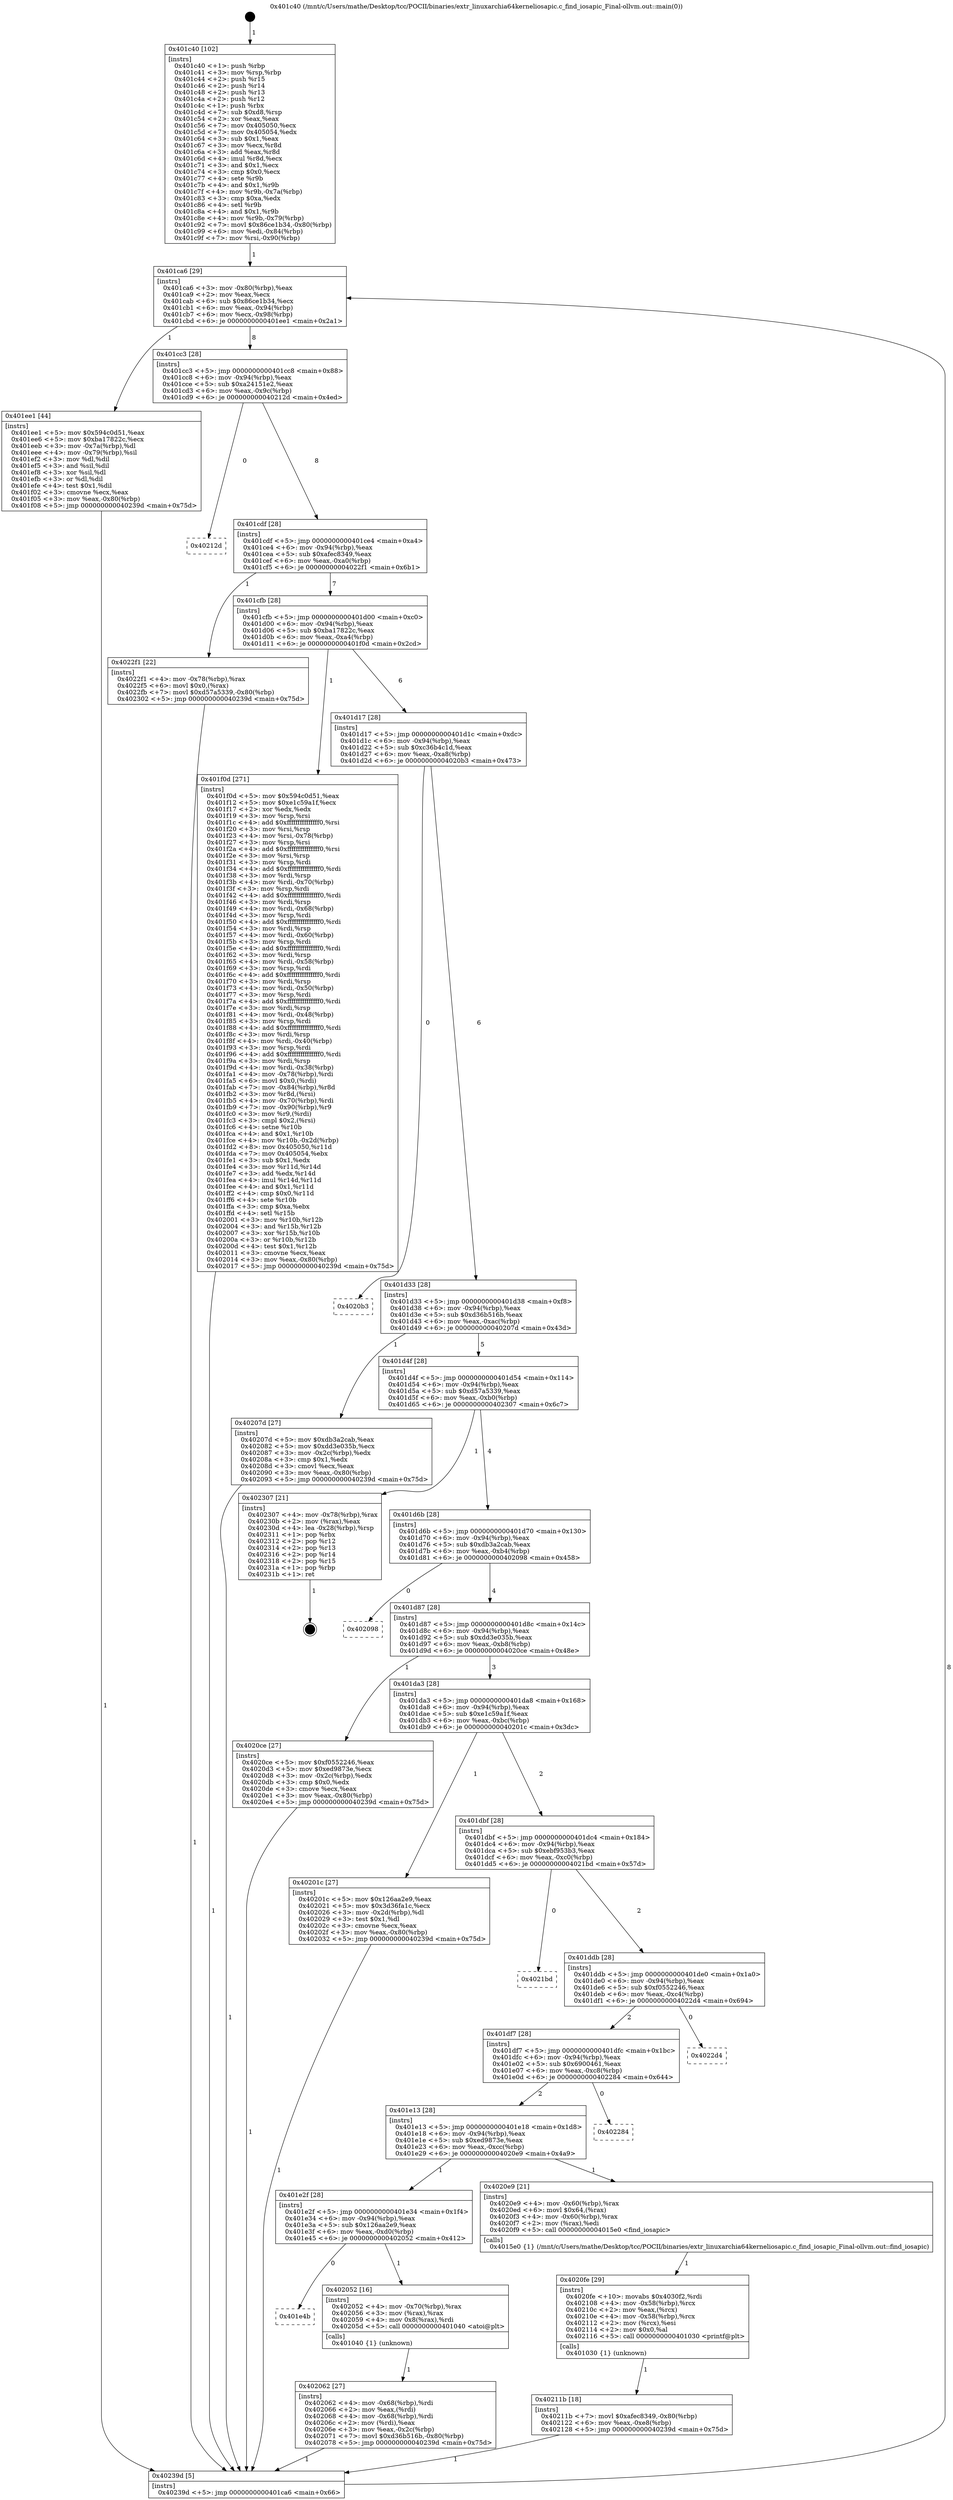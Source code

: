 digraph "0x401c40" {
  label = "0x401c40 (/mnt/c/Users/mathe/Desktop/tcc/POCII/binaries/extr_linuxarchia64kerneliosapic.c_find_iosapic_Final-ollvm.out::main(0))"
  labelloc = "t"
  node[shape=record]

  Entry [label="",width=0.3,height=0.3,shape=circle,fillcolor=black,style=filled]
  "0x401ca6" [label="{
     0x401ca6 [29]\l
     | [instrs]\l
     &nbsp;&nbsp;0x401ca6 \<+3\>: mov -0x80(%rbp),%eax\l
     &nbsp;&nbsp;0x401ca9 \<+2\>: mov %eax,%ecx\l
     &nbsp;&nbsp;0x401cab \<+6\>: sub $0x86ce1b34,%ecx\l
     &nbsp;&nbsp;0x401cb1 \<+6\>: mov %eax,-0x94(%rbp)\l
     &nbsp;&nbsp;0x401cb7 \<+6\>: mov %ecx,-0x98(%rbp)\l
     &nbsp;&nbsp;0x401cbd \<+6\>: je 0000000000401ee1 \<main+0x2a1\>\l
  }"]
  "0x401ee1" [label="{
     0x401ee1 [44]\l
     | [instrs]\l
     &nbsp;&nbsp;0x401ee1 \<+5\>: mov $0x594c0d51,%eax\l
     &nbsp;&nbsp;0x401ee6 \<+5\>: mov $0xba17822c,%ecx\l
     &nbsp;&nbsp;0x401eeb \<+3\>: mov -0x7a(%rbp),%dl\l
     &nbsp;&nbsp;0x401eee \<+4\>: mov -0x79(%rbp),%sil\l
     &nbsp;&nbsp;0x401ef2 \<+3\>: mov %dl,%dil\l
     &nbsp;&nbsp;0x401ef5 \<+3\>: and %sil,%dil\l
     &nbsp;&nbsp;0x401ef8 \<+3\>: xor %sil,%dl\l
     &nbsp;&nbsp;0x401efb \<+3\>: or %dl,%dil\l
     &nbsp;&nbsp;0x401efe \<+4\>: test $0x1,%dil\l
     &nbsp;&nbsp;0x401f02 \<+3\>: cmovne %ecx,%eax\l
     &nbsp;&nbsp;0x401f05 \<+3\>: mov %eax,-0x80(%rbp)\l
     &nbsp;&nbsp;0x401f08 \<+5\>: jmp 000000000040239d \<main+0x75d\>\l
  }"]
  "0x401cc3" [label="{
     0x401cc3 [28]\l
     | [instrs]\l
     &nbsp;&nbsp;0x401cc3 \<+5\>: jmp 0000000000401cc8 \<main+0x88\>\l
     &nbsp;&nbsp;0x401cc8 \<+6\>: mov -0x94(%rbp),%eax\l
     &nbsp;&nbsp;0x401cce \<+5\>: sub $0xa24151e2,%eax\l
     &nbsp;&nbsp;0x401cd3 \<+6\>: mov %eax,-0x9c(%rbp)\l
     &nbsp;&nbsp;0x401cd9 \<+6\>: je 000000000040212d \<main+0x4ed\>\l
  }"]
  "0x40239d" [label="{
     0x40239d [5]\l
     | [instrs]\l
     &nbsp;&nbsp;0x40239d \<+5\>: jmp 0000000000401ca6 \<main+0x66\>\l
  }"]
  "0x401c40" [label="{
     0x401c40 [102]\l
     | [instrs]\l
     &nbsp;&nbsp;0x401c40 \<+1\>: push %rbp\l
     &nbsp;&nbsp;0x401c41 \<+3\>: mov %rsp,%rbp\l
     &nbsp;&nbsp;0x401c44 \<+2\>: push %r15\l
     &nbsp;&nbsp;0x401c46 \<+2\>: push %r14\l
     &nbsp;&nbsp;0x401c48 \<+2\>: push %r13\l
     &nbsp;&nbsp;0x401c4a \<+2\>: push %r12\l
     &nbsp;&nbsp;0x401c4c \<+1\>: push %rbx\l
     &nbsp;&nbsp;0x401c4d \<+7\>: sub $0xd8,%rsp\l
     &nbsp;&nbsp;0x401c54 \<+2\>: xor %eax,%eax\l
     &nbsp;&nbsp;0x401c56 \<+7\>: mov 0x405050,%ecx\l
     &nbsp;&nbsp;0x401c5d \<+7\>: mov 0x405054,%edx\l
     &nbsp;&nbsp;0x401c64 \<+3\>: sub $0x1,%eax\l
     &nbsp;&nbsp;0x401c67 \<+3\>: mov %ecx,%r8d\l
     &nbsp;&nbsp;0x401c6a \<+3\>: add %eax,%r8d\l
     &nbsp;&nbsp;0x401c6d \<+4\>: imul %r8d,%ecx\l
     &nbsp;&nbsp;0x401c71 \<+3\>: and $0x1,%ecx\l
     &nbsp;&nbsp;0x401c74 \<+3\>: cmp $0x0,%ecx\l
     &nbsp;&nbsp;0x401c77 \<+4\>: sete %r9b\l
     &nbsp;&nbsp;0x401c7b \<+4\>: and $0x1,%r9b\l
     &nbsp;&nbsp;0x401c7f \<+4\>: mov %r9b,-0x7a(%rbp)\l
     &nbsp;&nbsp;0x401c83 \<+3\>: cmp $0xa,%edx\l
     &nbsp;&nbsp;0x401c86 \<+4\>: setl %r9b\l
     &nbsp;&nbsp;0x401c8a \<+4\>: and $0x1,%r9b\l
     &nbsp;&nbsp;0x401c8e \<+4\>: mov %r9b,-0x79(%rbp)\l
     &nbsp;&nbsp;0x401c92 \<+7\>: movl $0x86ce1b34,-0x80(%rbp)\l
     &nbsp;&nbsp;0x401c99 \<+6\>: mov %edi,-0x84(%rbp)\l
     &nbsp;&nbsp;0x401c9f \<+7\>: mov %rsi,-0x90(%rbp)\l
  }"]
  Exit [label="",width=0.3,height=0.3,shape=circle,fillcolor=black,style=filled,peripheries=2]
  "0x40212d" [label="{
     0x40212d\l
  }", style=dashed]
  "0x401cdf" [label="{
     0x401cdf [28]\l
     | [instrs]\l
     &nbsp;&nbsp;0x401cdf \<+5\>: jmp 0000000000401ce4 \<main+0xa4\>\l
     &nbsp;&nbsp;0x401ce4 \<+6\>: mov -0x94(%rbp),%eax\l
     &nbsp;&nbsp;0x401cea \<+5\>: sub $0xafec8349,%eax\l
     &nbsp;&nbsp;0x401cef \<+6\>: mov %eax,-0xa0(%rbp)\l
     &nbsp;&nbsp;0x401cf5 \<+6\>: je 00000000004022f1 \<main+0x6b1\>\l
  }"]
  "0x40211b" [label="{
     0x40211b [18]\l
     | [instrs]\l
     &nbsp;&nbsp;0x40211b \<+7\>: movl $0xafec8349,-0x80(%rbp)\l
     &nbsp;&nbsp;0x402122 \<+6\>: mov %eax,-0xe8(%rbp)\l
     &nbsp;&nbsp;0x402128 \<+5\>: jmp 000000000040239d \<main+0x75d\>\l
  }"]
  "0x4022f1" [label="{
     0x4022f1 [22]\l
     | [instrs]\l
     &nbsp;&nbsp;0x4022f1 \<+4\>: mov -0x78(%rbp),%rax\l
     &nbsp;&nbsp;0x4022f5 \<+6\>: movl $0x0,(%rax)\l
     &nbsp;&nbsp;0x4022fb \<+7\>: movl $0xd57a5339,-0x80(%rbp)\l
     &nbsp;&nbsp;0x402302 \<+5\>: jmp 000000000040239d \<main+0x75d\>\l
  }"]
  "0x401cfb" [label="{
     0x401cfb [28]\l
     | [instrs]\l
     &nbsp;&nbsp;0x401cfb \<+5\>: jmp 0000000000401d00 \<main+0xc0\>\l
     &nbsp;&nbsp;0x401d00 \<+6\>: mov -0x94(%rbp),%eax\l
     &nbsp;&nbsp;0x401d06 \<+5\>: sub $0xba17822c,%eax\l
     &nbsp;&nbsp;0x401d0b \<+6\>: mov %eax,-0xa4(%rbp)\l
     &nbsp;&nbsp;0x401d11 \<+6\>: je 0000000000401f0d \<main+0x2cd\>\l
  }"]
  "0x4020fe" [label="{
     0x4020fe [29]\l
     | [instrs]\l
     &nbsp;&nbsp;0x4020fe \<+10\>: movabs $0x4030f2,%rdi\l
     &nbsp;&nbsp;0x402108 \<+4\>: mov -0x58(%rbp),%rcx\l
     &nbsp;&nbsp;0x40210c \<+2\>: mov %eax,(%rcx)\l
     &nbsp;&nbsp;0x40210e \<+4\>: mov -0x58(%rbp),%rcx\l
     &nbsp;&nbsp;0x402112 \<+2\>: mov (%rcx),%esi\l
     &nbsp;&nbsp;0x402114 \<+2\>: mov $0x0,%al\l
     &nbsp;&nbsp;0x402116 \<+5\>: call 0000000000401030 \<printf@plt\>\l
     | [calls]\l
     &nbsp;&nbsp;0x401030 \{1\} (unknown)\l
  }"]
  "0x401f0d" [label="{
     0x401f0d [271]\l
     | [instrs]\l
     &nbsp;&nbsp;0x401f0d \<+5\>: mov $0x594c0d51,%eax\l
     &nbsp;&nbsp;0x401f12 \<+5\>: mov $0xe1c59a1f,%ecx\l
     &nbsp;&nbsp;0x401f17 \<+2\>: xor %edx,%edx\l
     &nbsp;&nbsp;0x401f19 \<+3\>: mov %rsp,%rsi\l
     &nbsp;&nbsp;0x401f1c \<+4\>: add $0xfffffffffffffff0,%rsi\l
     &nbsp;&nbsp;0x401f20 \<+3\>: mov %rsi,%rsp\l
     &nbsp;&nbsp;0x401f23 \<+4\>: mov %rsi,-0x78(%rbp)\l
     &nbsp;&nbsp;0x401f27 \<+3\>: mov %rsp,%rsi\l
     &nbsp;&nbsp;0x401f2a \<+4\>: add $0xfffffffffffffff0,%rsi\l
     &nbsp;&nbsp;0x401f2e \<+3\>: mov %rsi,%rsp\l
     &nbsp;&nbsp;0x401f31 \<+3\>: mov %rsp,%rdi\l
     &nbsp;&nbsp;0x401f34 \<+4\>: add $0xfffffffffffffff0,%rdi\l
     &nbsp;&nbsp;0x401f38 \<+3\>: mov %rdi,%rsp\l
     &nbsp;&nbsp;0x401f3b \<+4\>: mov %rdi,-0x70(%rbp)\l
     &nbsp;&nbsp;0x401f3f \<+3\>: mov %rsp,%rdi\l
     &nbsp;&nbsp;0x401f42 \<+4\>: add $0xfffffffffffffff0,%rdi\l
     &nbsp;&nbsp;0x401f46 \<+3\>: mov %rdi,%rsp\l
     &nbsp;&nbsp;0x401f49 \<+4\>: mov %rdi,-0x68(%rbp)\l
     &nbsp;&nbsp;0x401f4d \<+3\>: mov %rsp,%rdi\l
     &nbsp;&nbsp;0x401f50 \<+4\>: add $0xfffffffffffffff0,%rdi\l
     &nbsp;&nbsp;0x401f54 \<+3\>: mov %rdi,%rsp\l
     &nbsp;&nbsp;0x401f57 \<+4\>: mov %rdi,-0x60(%rbp)\l
     &nbsp;&nbsp;0x401f5b \<+3\>: mov %rsp,%rdi\l
     &nbsp;&nbsp;0x401f5e \<+4\>: add $0xfffffffffffffff0,%rdi\l
     &nbsp;&nbsp;0x401f62 \<+3\>: mov %rdi,%rsp\l
     &nbsp;&nbsp;0x401f65 \<+4\>: mov %rdi,-0x58(%rbp)\l
     &nbsp;&nbsp;0x401f69 \<+3\>: mov %rsp,%rdi\l
     &nbsp;&nbsp;0x401f6c \<+4\>: add $0xfffffffffffffff0,%rdi\l
     &nbsp;&nbsp;0x401f70 \<+3\>: mov %rdi,%rsp\l
     &nbsp;&nbsp;0x401f73 \<+4\>: mov %rdi,-0x50(%rbp)\l
     &nbsp;&nbsp;0x401f77 \<+3\>: mov %rsp,%rdi\l
     &nbsp;&nbsp;0x401f7a \<+4\>: add $0xfffffffffffffff0,%rdi\l
     &nbsp;&nbsp;0x401f7e \<+3\>: mov %rdi,%rsp\l
     &nbsp;&nbsp;0x401f81 \<+4\>: mov %rdi,-0x48(%rbp)\l
     &nbsp;&nbsp;0x401f85 \<+3\>: mov %rsp,%rdi\l
     &nbsp;&nbsp;0x401f88 \<+4\>: add $0xfffffffffffffff0,%rdi\l
     &nbsp;&nbsp;0x401f8c \<+3\>: mov %rdi,%rsp\l
     &nbsp;&nbsp;0x401f8f \<+4\>: mov %rdi,-0x40(%rbp)\l
     &nbsp;&nbsp;0x401f93 \<+3\>: mov %rsp,%rdi\l
     &nbsp;&nbsp;0x401f96 \<+4\>: add $0xfffffffffffffff0,%rdi\l
     &nbsp;&nbsp;0x401f9a \<+3\>: mov %rdi,%rsp\l
     &nbsp;&nbsp;0x401f9d \<+4\>: mov %rdi,-0x38(%rbp)\l
     &nbsp;&nbsp;0x401fa1 \<+4\>: mov -0x78(%rbp),%rdi\l
     &nbsp;&nbsp;0x401fa5 \<+6\>: movl $0x0,(%rdi)\l
     &nbsp;&nbsp;0x401fab \<+7\>: mov -0x84(%rbp),%r8d\l
     &nbsp;&nbsp;0x401fb2 \<+3\>: mov %r8d,(%rsi)\l
     &nbsp;&nbsp;0x401fb5 \<+4\>: mov -0x70(%rbp),%rdi\l
     &nbsp;&nbsp;0x401fb9 \<+7\>: mov -0x90(%rbp),%r9\l
     &nbsp;&nbsp;0x401fc0 \<+3\>: mov %r9,(%rdi)\l
     &nbsp;&nbsp;0x401fc3 \<+3\>: cmpl $0x2,(%rsi)\l
     &nbsp;&nbsp;0x401fc6 \<+4\>: setne %r10b\l
     &nbsp;&nbsp;0x401fca \<+4\>: and $0x1,%r10b\l
     &nbsp;&nbsp;0x401fce \<+4\>: mov %r10b,-0x2d(%rbp)\l
     &nbsp;&nbsp;0x401fd2 \<+8\>: mov 0x405050,%r11d\l
     &nbsp;&nbsp;0x401fda \<+7\>: mov 0x405054,%ebx\l
     &nbsp;&nbsp;0x401fe1 \<+3\>: sub $0x1,%edx\l
     &nbsp;&nbsp;0x401fe4 \<+3\>: mov %r11d,%r14d\l
     &nbsp;&nbsp;0x401fe7 \<+3\>: add %edx,%r14d\l
     &nbsp;&nbsp;0x401fea \<+4\>: imul %r14d,%r11d\l
     &nbsp;&nbsp;0x401fee \<+4\>: and $0x1,%r11d\l
     &nbsp;&nbsp;0x401ff2 \<+4\>: cmp $0x0,%r11d\l
     &nbsp;&nbsp;0x401ff6 \<+4\>: sete %r10b\l
     &nbsp;&nbsp;0x401ffa \<+3\>: cmp $0xa,%ebx\l
     &nbsp;&nbsp;0x401ffd \<+4\>: setl %r15b\l
     &nbsp;&nbsp;0x402001 \<+3\>: mov %r10b,%r12b\l
     &nbsp;&nbsp;0x402004 \<+3\>: and %r15b,%r12b\l
     &nbsp;&nbsp;0x402007 \<+3\>: xor %r15b,%r10b\l
     &nbsp;&nbsp;0x40200a \<+3\>: or %r10b,%r12b\l
     &nbsp;&nbsp;0x40200d \<+4\>: test $0x1,%r12b\l
     &nbsp;&nbsp;0x402011 \<+3\>: cmovne %ecx,%eax\l
     &nbsp;&nbsp;0x402014 \<+3\>: mov %eax,-0x80(%rbp)\l
     &nbsp;&nbsp;0x402017 \<+5\>: jmp 000000000040239d \<main+0x75d\>\l
  }"]
  "0x401d17" [label="{
     0x401d17 [28]\l
     | [instrs]\l
     &nbsp;&nbsp;0x401d17 \<+5\>: jmp 0000000000401d1c \<main+0xdc\>\l
     &nbsp;&nbsp;0x401d1c \<+6\>: mov -0x94(%rbp),%eax\l
     &nbsp;&nbsp;0x401d22 \<+5\>: sub $0xc36b4c1d,%eax\l
     &nbsp;&nbsp;0x401d27 \<+6\>: mov %eax,-0xa8(%rbp)\l
     &nbsp;&nbsp;0x401d2d \<+6\>: je 00000000004020b3 \<main+0x473\>\l
  }"]
  "0x402062" [label="{
     0x402062 [27]\l
     | [instrs]\l
     &nbsp;&nbsp;0x402062 \<+4\>: mov -0x68(%rbp),%rdi\l
     &nbsp;&nbsp;0x402066 \<+2\>: mov %eax,(%rdi)\l
     &nbsp;&nbsp;0x402068 \<+4\>: mov -0x68(%rbp),%rdi\l
     &nbsp;&nbsp;0x40206c \<+2\>: mov (%rdi),%eax\l
     &nbsp;&nbsp;0x40206e \<+3\>: mov %eax,-0x2c(%rbp)\l
     &nbsp;&nbsp;0x402071 \<+7\>: movl $0xd36b516b,-0x80(%rbp)\l
     &nbsp;&nbsp;0x402078 \<+5\>: jmp 000000000040239d \<main+0x75d\>\l
  }"]
  "0x401e4b" [label="{
     0x401e4b\l
  }", style=dashed]
  "0x4020b3" [label="{
     0x4020b3\l
  }", style=dashed]
  "0x401d33" [label="{
     0x401d33 [28]\l
     | [instrs]\l
     &nbsp;&nbsp;0x401d33 \<+5\>: jmp 0000000000401d38 \<main+0xf8\>\l
     &nbsp;&nbsp;0x401d38 \<+6\>: mov -0x94(%rbp),%eax\l
     &nbsp;&nbsp;0x401d3e \<+5\>: sub $0xd36b516b,%eax\l
     &nbsp;&nbsp;0x401d43 \<+6\>: mov %eax,-0xac(%rbp)\l
     &nbsp;&nbsp;0x401d49 \<+6\>: je 000000000040207d \<main+0x43d\>\l
  }"]
  "0x402052" [label="{
     0x402052 [16]\l
     | [instrs]\l
     &nbsp;&nbsp;0x402052 \<+4\>: mov -0x70(%rbp),%rax\l
     &nbsp;&nbsp;0x402056 \<+3\>: mov (%rax),%rax\l
     &nbsp;&nbsp;0x402059 \<+4\>: mov 0x8(%rax),%rdi\l
     &nbsp;&nbsp;0x40205d \<+5\>: call 0000000000401040 \<atoi@plt\>\l
     | [calls]\l
     &nbsp;&nbsp;0x401040 \{1\} (unknown)\l
  }"]
  "0x40207d" [label="{
     0x40207d [27]\l
     | [instrs]\l
     &nbsp;&nbsp;0x40207d \<+5\>: mov $0xdb3a2cab,%eax\l
     &nbsp;&nbsp;0x402082 \<+5\>: mov $0xdd3e035b,%ecx\l
     &nbsp;&nbsp;0x402087 \<+3\>: mov -0x2c(%rbp),%edx\l
     &nbsp;&nbsp;0x40208a \<+3\>: cmp $0x1,%edx\l
     &nbsp;&nbsp;0x40208d \<+3\>: cmovl %ecx,%eax\l
     &nbsp;&nbsp;0x402090 \<+3\>: mov %eax,-0x80(%rbp)\l
     &nbsp;&nbsp;0x402093 \<+5\>: jmp 000000000040239d \<main+0x75d\>\l
  }"]
  "0x401d4f" [label="{
     0x401d4f [28]\l
     | [instrs]\l
     &nbsp;&nbsp;0x401d4f \<+5\>: jmp 0000000000401d54 \<main+0x114\>\l
     &nbsp;&nbsp;0x401d54 \<+6\>: mov -0x94(%rbp),%eax\l
     &nbsp;&nbsp;0x401d5a \<+5\>: sub $0xd57a5339,%eax\l
     &nbsp;&nbsp;0x401d5f \<+6\>: mov %eax,-0xb0(%rbp)\l
     &nbsp;&nbsp;0x401d65 \<+6\>: je 0000000000402307 \<main+0x6c7\>\l
  }"]
  "0x401e2f" [label="{
     0x401e2f [28]\l
     | [instrs]\l
     &nbsp;&nbsp;0x401e2f \<+5\>: jmp 0000000000401e34 \<main+0x1f4\>\l
     &nbsp;&nbsp;0x401e34 \<+6\>: mov -0x94(%rbp),%eax\l
     &nbsp;&nbsp;0x401e3a \<+5\>: sub $0x126aa2e9,%eax\l
     &nbsp;&nbsp;0x401e3f \<+6\>: mov %eax,-0xd0(%rbp)\l
     &nbsp;&nbsp;0x401e45 \<+6\>: je 0000000000402052 \<main+0x412\>\l
  }"]
  "0x402307" [label="{
     0x402307 [21]\l
     | [instrs]\l
     &nbsp;&nbsp;0x402307 \<+4\>: mov -0x78(%rbp),%rax\l
     &nbsp;&nbsp;0x40230b \<+2\>: mov (%rax),%eax\l
     &nbsp;&nbsp;0x40230d \<+4\>: lea -0x28(%rbp),%rsp\l
     &nbsp;&nbsp;0x402311 \<+1\>: pop %rbx\l
     &nbsp;&nbsp;0x402312 \<+2\>: pop %r12\l
     &nbsp;&nbsp;0x402314 \<+2\>: pop %r13\l
     &nbsp;&nbsp;0x402316 \<+2\>: pop %r14\l
     &nbsp;&nbsp;0x402318 \<+2\>: pop %r15\l
     &nbsp;&nbsp;0x40231a \<+1\>: pop %rbp\l
     &nbsp;&nbsp;0x40231b \<+1\>: ret\l
  }"]
  "0x401d6b" [label="{
     0x401d6b [28]\l
     | [instrs]\l
     &nbsp;&nbsp;0x401d6b \<+5\>: jmp 0000000000401d70 \<main+0x130\>\l
     &nbsp;&nbsp;0x401d70 \<+6\>: mov -0x94(%rbp),%eax\l
     &nbsp;&nbsp;0x401d76 \<+5\>: sub $0xdb3a2cab,%eax\l
     &nbsp;&nbsp;0x401d7b \<+6\>: mov %eax,-0xb4(%rbp)\l
     &nbsp;&nbsp;0x401d81 \<+6\>: je 0000000000402098 \<main+0x458\>\l
  }"]
  "0x4020e9" [label="{
     0x4020e9 [21]\l
     | [instrs]\l
     &nbsp;&nbsp;0x4020e9 \<+4\>: mov -0x60(%rbp),%rax\l
     &nbsp;&nbsp;0x4020ed \<+6\>: movl $0x64,(%rax)\l
     &nbsp;&nbsp;0x4020f3 \<+4\>: mov -0x60(%rbp),%rax\l
     &nbsp;&nbsp;0x4020f7 \<+2\>: mov (%rax),%edi\l
     &nbsp;&nbsp;0x4020f9 \<+5\>: call 00000000004015e0 \<find_iosapic\>\l
     | [calls]\l
     &nbsp;&nbsp;0x4015e0 \{1\} (/mnt/c/Users/mathe/Desktop/tcc/POCII/binaries/extr_linuxarchia64kerneliosapic.c_find_iosapic_Final-ollvm.out::find_iosapic)\l
  }"]
  "0x402098" [label="{
     0x402098\l
  }", style=dashed]
  "0x401d87" [label="{
     0x401d87 [28]\l
     | [instrs]\l
     &nbsp;&nbsp;0x401d87 \<+5\>: jmp 0000000000401d8c \<main+0x14c\>\l
     &nbsp;&nbsp;0x401d8c \<+6\>: mov -0x94(%rbp),%eax\l
     &nbsp;&nbsp;0x401d92 \<+5\>: sub $0xdd3e035b,%eax\l
     &nbsp;&nbsp;0x401d97 \<+6\>: mov %eax,-0xb8(%rbp)\l
     &nbsp;&nbsp;0x401d9d \<+6\>: je 00000000004020ce \<main+0x48e\>\l
  }"]
  "0x401e13" [label="{
     0x401e13 [28]\l
     | [instrs]\l
     &nbsp;&nbsp;0x401e13 \<+5\>: jmp 0000000000401e18 \<main+0x1d8\>\l
     &nbsp;&nbsp;0x401e18 \<+6\>: mov -0x94(%rbp),%eax\l
     &nbsp;&nbsp;0x401e1e \<+5\>: sub $0xed9873e,%eax\l
     &nbsp;&nbsp;0x401e23 \<+6\>: mov %eax,-0xcc(%rbp)\l
     &nbsp;&nbsp;0x401e29 \<+6\>: je 00000000004020e9 \<main+0x4a9\>\l
  }"]
  "0x4020ce" [label="{
     0x4020ce [27]\l
     | [instrs]\l
     &nbsp;&nbsp;0x4020ce \<+5\>: mov $0xf0552246,%eax\l
     &nbsp;&nbsp;0x4020d3 \<+5\>: mov $0xed9873e,%ecx\l
     &nbsp;&nbsp;0x4020d8 \<+3\>: mov -0x2c(%rbp),%edx\l
     &nbsp;&nbsp;0x4020db \<+3\>: cmp $0x0,%edx\l
     &nbsp;&nbsp;0x4020de \<+3\>: cmove %ecx,%eax\l
     &nbsp;&nbsp;0x4020e1 \<+3\>: mov %eax,-0x80(%rbp)\l
     &nbsp;&nbsp;0x4020e4 \<+5\>: jmp 000000000040239d \<main+0x75d\>\l
  }"]
  "0x401da3" [label="{
     0x401da3 [28]\l
     | [instrs]\l
     &nbsp;&nbsp;0x401da3 \<+5\>: jmp 0000000000401da8 \<main+0x168\>\l
     &nbsp;&nbsp;0x401da8 \<+6\>: mov -0x94(%rbp),%eax\l
     &nbsp;&nbsp;0x401dae \<+5\>: sub $0xe1c59a1f,%eax\l
     &nbsp;&nbsp;0x401db3 \<+6\>: mov %eax,-0xbc(%rbp)\l
     &nbsp;&nbsp;0x401db9 \<+6\>: je 000000000040201c \<main+0x3dc\>\l
  }"]
  "0x402284" [label="{
     0x402284\l
  }", style=dashed]
  "0x40201c" [label="{
     0x40201c [27]\l
     | [instrs]\l
     &nbsp;&nbsp;0x40201c \<+5\>: mov $0x126aa2e9,%eax\l
     &nbsp;&nbsp;0x402021 \<+5\>: mov $0x3d36fa1c,%ecx\l
     &nbsp;&nbsp;0x402026 \<+3\>: mov -0x2d(%rbp),%dl\l
     &nbsp;&nbsp;0x402029 \<+3\>: test $0x1,%dl\l
     &nbsp;&nbsp;0x40202c \<+3\>: cmovne %ecx,%eax\l
     &nbsp;&nbsp;0x40202f \<+3\>: mov %eax,-0x80(%rbp)\l
     &nbsp;&nbsp;0x402032 \<+5\>: jmp 000000000040239d \<main+0x75d\>\l
  }"]
  "0x401dbf" [label="{
     0x401dbf [28]\l
     | [instrs]\l
     &nbsp;&nbsp;0x401dbf \<+5\>: jmp 0000000000401dc4 \<main+0x184\>\l
     &nbsp;&nbsp;0x401dc4 \<+6\>: mov -0x94(%rbp),%eax\l
     &nbsp;&nbsp;0x401dca \<+5\>: sub $0xebf953b3,%eax\l
     &nbsp;&nbsp;0x401dcf \<+6\>: mov %eax,-0xc0(%rbp)\l
     &nbsp;&nbsp;0x401dd5 \<+6\>: je 00000000004021bd \<main+0x57d\>\l
  }"]
  "0x401df7" [label="{
     0x401df7 [28]\l
     | [instrs]\l
     &nbsp;&nbsp;0x401df7 \<+5\>: jmp 0000000000401dfc \<main+0x1bc\>\l
     &nbsp;&nbsp;0x401dfc \<+6\>: mov -0x94(%rbp),%eax\l
     &nbsp;&nbsp;0x401e02 \<+5\>: sub $0x6900461,%eax\l
     &nbsp;&nbsp;0x401e07 \<+6\>: mov %eax,-0xc8(%rbp)\l
     &nbsp;&nbsp;0x401e0d \<+6\>: je 0000000000402284 \<main+0x644\>\l
  }"]
  "0x4021bd" [label="{
     0x4021bd\l
  }", style=dashed]
  "0x401ddb" [label="{
     0x401ddb [28]\l
     | [instrs]\l
     &nbsp;&nbsp;0x401ddb \<+5\>: jmp 0000000000401de0 \<main+0x1a0\>\l
     &nbsp;&nbsp;0x401de0 \<+6\>: mov -0x94(%rbp),%eax\l
     &nbsp;&nbsp;0x401de6 \<+5\>: sub $0xf0552246,%eax\l
     &nbsp;&nbsp;0x401deb \<+6\>: mov %eax,-0xc4(%rbp)\l
     &nbsp;&nbsp;0x401df1 \<+6\>: je 00000000004022d4 \<main+0x694\>\l
  }"]
  "0x4022d4" [label="{
     0x4022d4\l
  }", style=dashed]
  Entry -> "0x401c40" [label=" 1"]
  "0x401ca6" -> "0x401ee1" [label=" 1"]
  "0x401ca6" -> "0x401cc3" [label=" 8"]
  "0x401ee1" -> "0x40239d" [label=" 1"]
  "0x401c40" -> "0x401ca6" [label=" 1"]
  "0x40239d" -> "0x401ca6" [label=" 8"]
  "0x402307" -> Exit [label=" 1"]
  "0x401cc3" -> "0x40212d" [label=" 0"]
  "0x401cc3" -> "0x401cdf" [label=" 8"]
  "0x4022f1" -> "0x40239d" [label=" 1"]
  "0x401cdf" -> "0x4022f1" [label=" 1"]
  "0x401cdf" -> "0x401cfb" [label=" 7"]
  "0x40211b" -> "0x40239d" [label=" 1"]
  "0x401cfb" -> "0x401f0d" [label=" 1"]
  "0x401cfb" -> "0x401d17" [label=" 6"]
  "0x4020fe" -> "0x40211b" [label=" 1"]
  "0x401f0d" -> "0x40239d" [label=" 1"]
  "0x4020e9" -> "0x4020fe" [label=" 1"]
  "0x401d17" -> "0x4020b3" [label=" 0"]
  "0x401d17" -> "0x401d33" [label=" 6"]
  "0x4020ce" -> "0x40239d" [label=" 1"]
  "0x401d33" -> "0x40207d" [label=" 1"]
  "0x401d33" -> "0x401d4f" [label=" 5"]
  "0x40207d" -> "0x40239d" [label=" 1"]
  "0x401d4f" -> "0x402307" [label=" 1"]
  "0x401d4f" -> "0x401d6b" [label=" 4"]
  "0x402052" -> "0x402062" [label=" 1"]
  "0x401d6b" -> "0x402098" [label=" 0"]
  "0x401d6b" -> "0x401d87" [label=" 4"]
  "0x401e2f" -> "0x401e4b" [label=" 0"]
  "0x401d87" -> "0x4020ce" [label=" 1"]
  "0x401d87" -> "0x401da3" [label=" 3"]
  "0x402062" -> "0x40239d" [label=" 1"]
  "0x401da3" -> "0x40201c" [label=" 1"]
  "0x401da3" -> "0x401dbf" [label=" 2"]
  "0x40201c" -> "0x40239d" [label=" 1"]
  "0x401e13" -> "0x401e2f" [label=" 1"]
  "0x401dbf" -> "0x4021bd" [label=" 0"]
  "0x401dbf" -> "0x401ddb" [label=" 2"]
  "0x401e2f" -> "0x402052" [label=" 1"]
  "0x401ddb" -> "0x4022d4" [label=" 0"]
  "0x401ddb" -> "0x401df7" [label=" 2"]
  "0x401e13" -> "0x4020e9" [label=" 1"]
  "0x401df7" -> "0x402284" [label=" 0"]
  "0x401df7" -> "0x401e13" [label=" 2"]
}
